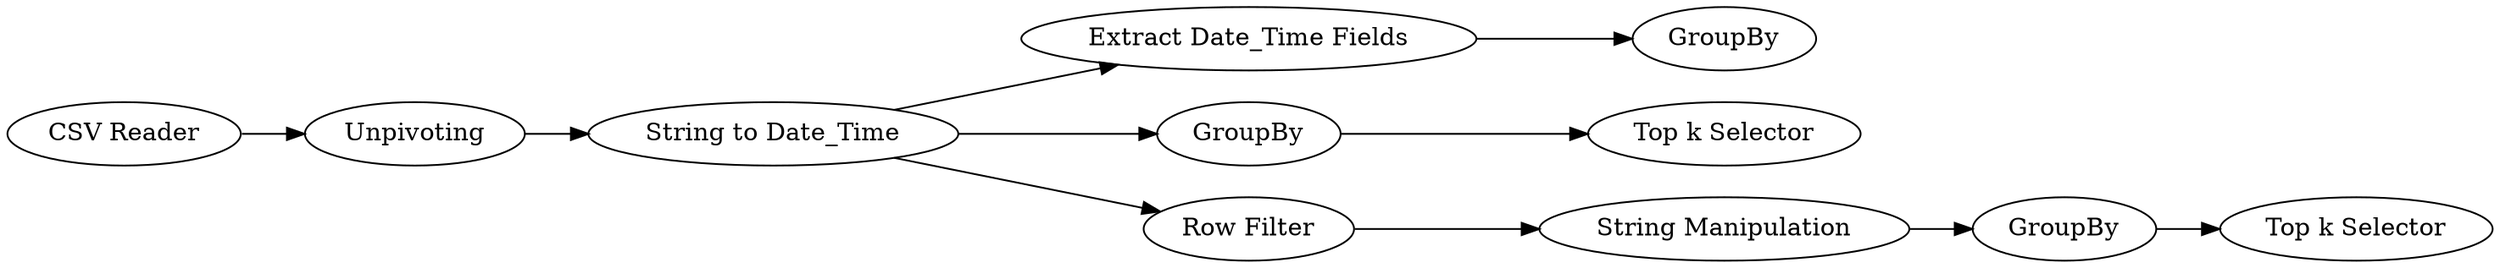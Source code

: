 digraph {
	12 -> 10
	1 -> 3
	4 -> 5
	8 -> 9
	10 -> 14
	4 -> 8
	3 -> 4
	5 -> 6
	4 -> 13
	13 -> 12
	5 [label="Extract Date_Time Fields"]
	13 [label="Row Filter"]
	1 [label="CSV Reader"]
	12 [label="String Manipulation"]
	9 [label="Top k Selector"]
	4 [label="String to Date_Time"]
	8 [label=GroupBy]
	6 [label=GroupBy]
	14 [label="Top k Selector"]
	3 [label=Unpivoting]
	10 [label=GroupBy]
	rankdir=LR
}
